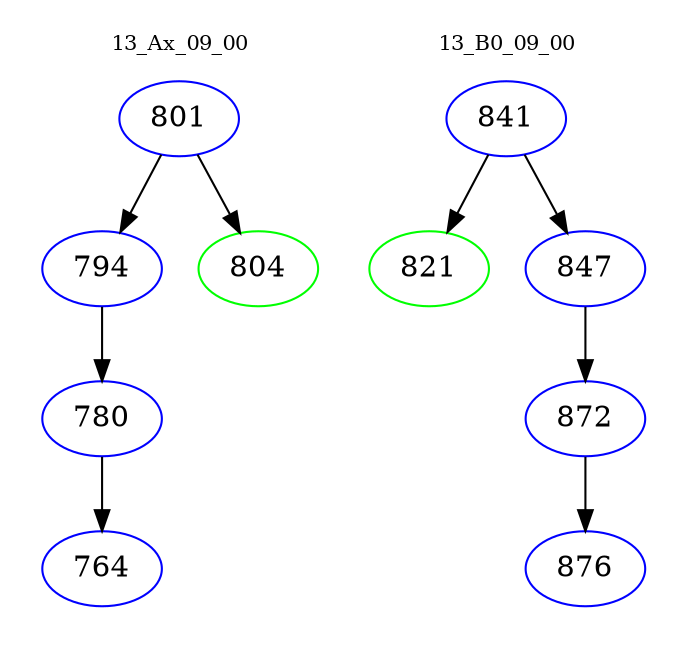 digraph{
subgraph cluster_0 {
color = white
label = "13_Ax_09_00";
fontsize=10;
T0_801 [label="801", color="blue"]
T0_801 -> T0_794 [color="black"]
T0_794 [label="794", color="blue"]
T0_794 -> T0_780 [color="black"]
T0_780 [label="780", color="blue"]
T0_780 -> T0_764 [color="black"]
T0_764 [label="764", color="blue"]
T0_801 -> T0_804 [color="black"]
T0_804 [label="804", color="green"]
}
subgraph cluster_1 {
color = white
label = "13_B0_09_00";
fontsize=10;
T1_841 [label="841", color="blue"]
T1_841 -> T1_821 [color="black"]
T1_821 [label="821", color="green"]
T1_841 -> T1_847 [color="black"]
T1_847 [label="847", color="blue"]
T1_847 -> T1_872 [color="black"]
T1_872 [label="872", color="blue"]
T1_872 -> T1_876 [color="black"]
T1_876 [label="876", color="blue"]
}
}
